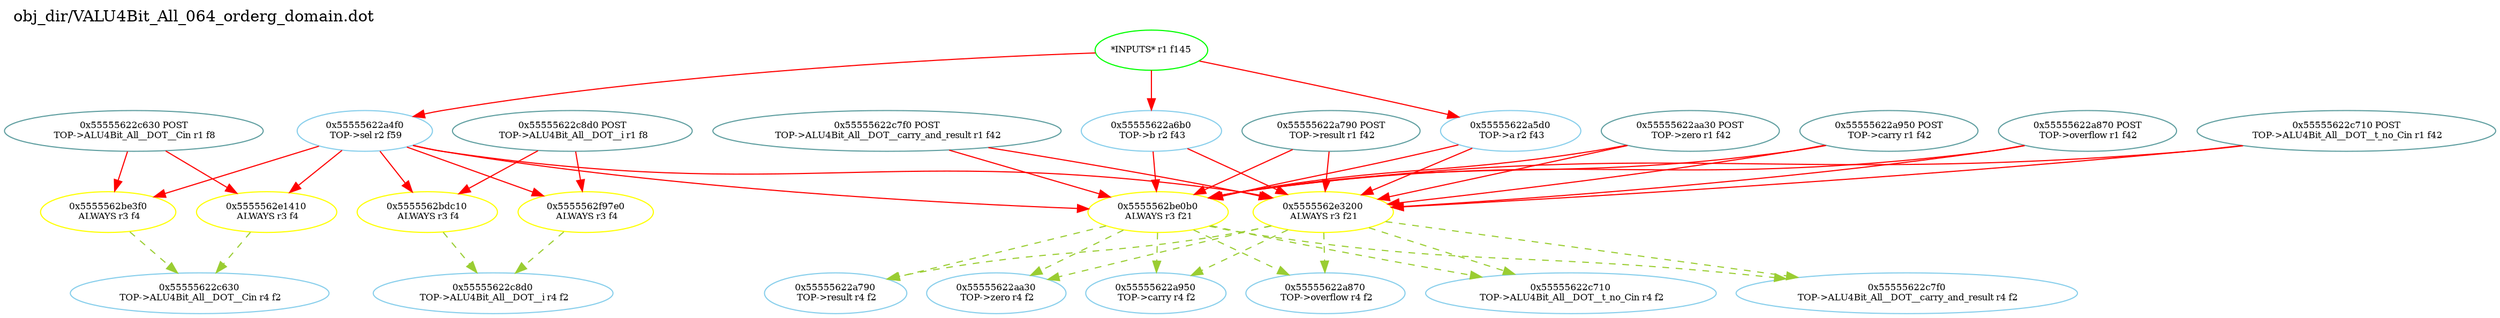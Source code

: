 digraph v3graph {
	graph	[label="obj_dir/VALU4Bit_All_064_orderg_domain.dot",
		 labelloc=t, labeljust=l,
		 //size="7.5,10",
		 rankdir=TB];
	n0x55555622a330_0	[fontsize=8 label="0x55555622c630 POST\n TOP->ALU4Bit_All__DOT__Cin r1 f8", color=CadetBlue];
	n0x55555622a330_1	[fontsize=8 label="0x55555622c8d0 POST\n TOP->ALU4Bit_All__DOT__i r1 f8", color=CadetBlue];
	n0x55555622a330_2	[fontsize=8 label="0x55555622a790 POST\n TOP->result r1 f42", color=CadetBlue];
	n0x55555622a330_3	[fontsize=8 label="0x55555622aa30 POST\n TOP->zero r1 f42", color=CadetBlue];
	n0x55555622a330_4	[fontsize=8 label="0x55555622a950 POST\n TOP->carry r1 f42", color=CadetBlue];
	n0x55555622a330_5	[fontsize=8 label="0x55555622a870 POST\n TOP->overflow r1 f42", color=CadetBlue];
	n0x55555622a330_6	[fontsize=8 label="0x55555622c710 POST\n TOP->ALU4Bit_All__DOT__t_no_Cin r1 f42", color=CadetBlue];
	n0x55555622a330_7	[fontsize=8 label="0x55555622c7f0 POST\n TOP->ALU4Bit_All__DOT__carry_and_result r1 f42", color=CadetBlue];
	n8	[fontsize=8 label="*INPUTS* r1 f145", color=green];
	n0x55555622a330_9	[fontsize=8 label="0x55555622a5d0\n TOP->a r2 f43", color=skyblue];
	n0x55555622a330_10	[fontsize=8 label="0x55555622a6b0\n TOP->b r2 f43", color=skyblue];
	n0x55555622a330_11	[fontsize=8 label="0x55555622a4f0\n TOP->sel r2 f59", color=skyblue];
	n0x55555622a330_12	[fontsize=8 label="0x5555562be3f0\n ALWAYS r3 f4", color=yellow];
	n0x55555622a330_13	[fontsize=8 label="0x5555562bdc10\n ALWAYS r3 f4", color=yellow];
	n0x55555622a330_14	[fontsize=8 label="0x5555562e1410\n ALWAYS r3 f4", color=yellow];
	n0x55555622a330_15	[fontsize=8 label="0x5555562f97e0\n ALWAYS r3 f4", color=yellow];
	n0x55555622a330_16	[fontsize=8 label="0x5555562be0b0\n ALWAYS r3 f21", color=yellow];
	n0x55555622a330_17	[fontsize=8 label="0x5555562e3200\n ALWAYS r3 f21", color=yellow];
	n0x55555622a330_18	[fontsize=8 label="0x55555622c630\n TOP->ALU4Bit_All__DOT__Cin r4 f2", color=skyblue];
	n0x55555622a330_19	[fontsize=8 label="0x55555622a790\n TOP->result r4 f2", color=skyblue];
	n0x55555622a330_20	[fontsize=8 label="0x55555622aa30\n TOP->zero r4 f2", color=skyblue];
	n0x55555622a330_21	[fontsize=8 label="0x55555622a950\n TOP->carry r4 f2", color=skyblue];
	n0x55555622a330_22	[fontsize=8 label="0x55555622a870\n TOP->overflow r4 f2", color=skyblue];
	n0x55555622a330_23	[fontsize=8 label="0x55555622c710\n TOP->ALU4Bit_All__DOT__t_no_Cin r4 f2", color=skyblue];
	n0x55555622a330_24	[fontsize=8 label="0x55555622c7f0\n TOP->ALU4Bit_All__DOT__carry_and_result r4 f2", color=skyblue];
	n0x55555622a330_25	[fontsize=8 label="0x55555622c8d0\n TOP->ALU4Bit_All__DOT__i r4 f2", color=skyblue];
	n0x55555622a330_0 -> n0x55555622a330_12 [fontsize=8 label="" weight=2 color=red];
	n0x55555622a330_0 -> n0x55555622a330_14 [fontsize=8 label="" weight=2 color=red];
	n0x55555622a330_1 -> n0x55555622a330_13 [fontsize=8 label="" weight=2 color=red];
	n0x55555622a330_1 -> n0x55555622a330_15 [fontsize=8 label="" weight=2 color=red];
	n0x55555622a330_2 -> n0x55555622a330_16 [fontsize=8 label="" weight=2 color=red];
	n0x55555622a330_2 -> n0x55555622a330_17 [fontsize=8 label="" weight=2 color=red];
	n0x55555622a330_3 -> n0x55555622a330_16 [fontsize=8 label="" weight=2 color=red];
	n0x55555622a330_3 -> n0x55555622a330_17 [fontsize=8 label="" weight=2 color=red];
	n0x55555622a330_4 -> n0x55555622a330_16 [fontsize=8 label="" weight=2 color=red];
	n0x55555622a330_4 -> n0x55555622a330_17 [fontsize=8 label="" weight=2 color=red];
	n0x55555622a330_5 -> n0x55555622a330_16 [fontsize=8 label="" weight=2 color=red];
	n0x55555622a330_5 -> n0x55555622a330_17 [fontsize=8 label="" weight=2 color=red];
	n0x55555622a330_6 -> n0x55555622a330_16 [fontsize=8 label="" weight=2 color=red];
	n0x55555622a330_6 -> n0x55555622a330_17 [fontsize=8 label="" weight=2 color=red];
	n0x55555622a330_7 -> n0x55555622a330_16 [fontsize=8 label="" weight=2 color=red];
	n0x55555622a330_7 -> n0x55555622a330_17 [fontsize=8 label="" weight=2 color=red];
	n8 -> n0x55555622a330_9 [fontsize=8 label="" weight=1 color=red];
	n8 -> n0x55555622a330_10 [fontsize=8 label="" weight=1 color=red];
	n8 -> n0x55555622a330_11 [fontsize=8 label="" weight=1 color=red];
	n0x55555622a330_9 -> n0x55555622a330_16 [fontsize=8 label="" weight=8 color=red];
	n0x55555622a330_9 -> n0x55555622a330_17 [fontsize=8 label="" weight=8 color=red];
	n0x55555622a330_10 -> n0x55555622a330_16 [fontsize=8 label="" weight=8 color=red];
	n0x55555622a330_10 -> n0x55555622a330_17 [fontsize=8 label="" weight=8 color=red];
	n0x55555622a330_11 -> n0x55555622a330_12 [fontsize=8 label="" weight=8 color=red];
	n0x55555622a330_11 -> n0x55555622a330_13 [fontsize=8 label="" weight=8 color=red];
	n0x55555622a330_11 -> n0x55555622a330_14 [fontsize=8 label="" weight=8 color=red];
	n0x55555622a330_11 -> n0x55555622a330_15 [fontsize=8 label="" weight=8 color=red];
	n0x55555622a330_11 -> n0x55555622a330_16 [fontsize=8 label="" weight=8 color=red];
	n0x55555622a330_11 -> n0x55555622a330_17 [fontsize=8 label="" weight=8 color=red];
	n0x55555622a330_12 -> n0x55555622a330_18 [fontsize=8 label="" weight=1 color=yellowGreen style=dashed];
	n0x55555622a330_13 -> n0x55555622a330_25 [fontsize=8 label="" weight=1 color=yellowGreen style=dashed];
	n0x55555622a330_14 -> n0x55555622a330_18 [fontsize=8 label="" weight=1 color=yellowGreen style=dashed];
	n0x55555622a330_15 -> n0x55555622a330_25 [fontsize=8 label="" weight=1 color=yellowGreen style=dashed];
	n0x55555622a330_16 -> n0x55555622a330_19 [fontsize=8 label="" weight=1 color=yellowGreen style=dashed];
	n0x55555622a330_16 -> n0x55555622a330_20 [fontsize=8 label="" weight=1 color=yellowGreen style=dashed];
	n0x55555622a330_16 -> n0x55555622a330_21 [fontsize=8 label="" weight=1 color=yellowGreen style=dashed];
	n0x55555622a330_16 -> n0x55555622a330_22 [fontsize=8 label="" weight=1 color=yellowGreen style=dashed];
	n0x55555622a330_16 -> n0x55555622a330_23 [fontsize=8 label="" weight=1 color=yellowGreen style=dashed];
	n0x55555622a330_16 -> n0x55555622a330_24 [fontsize=8 label="" weight=1 color=yellowGreen style=dashed];
	n0x55555622a330_17 -> n0x55555622a330_19 [fontsize=8 label="" weight=1 color=yellowGreen style=dashed];
	n0x55555622a330_17 -> n0x55555622a330_20 [fontsize=8 label="" weight=1 color=yellowGreen style=dashed];
	n0x55555622a330_17 -> n0x55555622a330_21 [fontsize=8 label="" weight=1 color=yellowGreen style=dashed];
	n0x55555622a330_17 -> n0x55555622a330_22 [fontsize=8 label="" weight=1 color=yellowGreen style=dashed];
	n0x55555622a330_17 -> n0x55555622a330_23 [fontsize=8 label="" weight=1 color=yellowGreen style=dashed];
	n0x55555622a330_17 -> n0x55555622a330_24 [fontsize=8 label="" weight=1 color=yellowGreen style=dashed];
}

